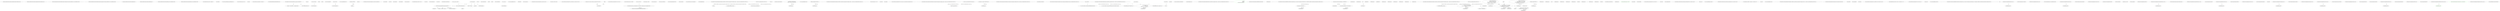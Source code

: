 digraph  {
m0_6 [cluster="Humanizer.Localisation.Formatters.IFormatter.TimeSpanHumanize(Humanizer.Localisation.TimeUnit, int)", file="IFormatter.cs", label="Entry Humanizer.Localisation.Formatters.IFormatter.TimeSpanHumanize(Humanizer.Localisation.TimeUnit, int)", span="40-40"];
m0_7 [cluster="Humanizer.Localisation.Formatters.IFormatter.TimeSpanHumanize(Humanizer.Localisation.TimeUnit, int)", file="IFormatter.cs", label="Exit Humanizer.Localisation.Formatters.IFormatter.TimeSpanHumanize(Humanizer.Localisation.TimeUnit, int)", span="40-40"];
m0_2 [cluster="Humanizer.Localisation.Formatters.IFormatter.DateHumanize(Humanizer.Localisation.TimeUnit, Humanizer.Localisation.Tense, int, System.Globalization.CultureInfo)", file="IFormatter.cs", label="Entry Humanizer.Localisation.Formatters.IFormatter.DateHumanize(Humanizer.Localisation.TimeUnit, Humanizer.Localisation.Tense, int, System.Globalization.CultureInfo)", span="26-26"];
m0_3 [cluster="Humanizer.Localisation.Formatters.IFormatter.DateHumanize(Humanizer.Localisation.TimeUnit, Humanizer.Localisation.Tense, int, System.Globalization.CultureInfo)", file="IFormatter.cs", label="Exit Humanizer.Localisation.Formatters.IFormatter.DateHumanize(Humanizer.Localisation.TimeUnit, Humanizer.Localisation.Tense, int, System.Globalization.CultureInfo)", span="26-26"];
m0_4 [cluster="Humanizer.Localisation.Formatters.IFormatter.TimeSpanHumanize_Zero()", file="IFormatter.cs", label="Entry Humanizer.Localisation.Formatters.IFormatter.TimeSpanHumanize_Zero()", span="32-32"];
m0_5 [cluster="Humanizer.Localisation.Formatters.IFormatter.TimeSpanHumanize_Zero()", file="IFormatter.cs", label="Exit Humanizer.Localisation.Formatters.IFormatter.TimeSpanHumanize_Zero()", span="32-32"];
m0_0 [cluster="Humanizer.Localisation.Formatters.IFormatter.DateHumanize_Now(System.Globalization.CultureInfo)", file="IFormatter.cs", label="Entry Humanizer.Localisation.Formatters.IFormatter.DateHumanize_Now(System.Globalization.CultureInfo)", span="16-16"];
m0_1 [cluster="Humanizer.Localisation.Formatters.IFormatter.DateHumanize_Now(System.Globalization.CultureInfo)", file="IFormatter.cs", label="Exit Humanizer.Localisation.Formatters.IFormatter.DateHumanize_Now(System.Globalization.CultureInfo)", span="16-16"];
m1_147 [cluster="CommandLine.Infrastructure.Maybe<T>.MatchJust(out T)", file="TimeSpanHumanizeExtensions.cs", label="Entry CommandLine.Infrastructure.Maybe<T>.MatchJust(out T)", span="31-31"];
m1_109 [cluster="Unk.ToMaybe", file="TimeSpanHumanizeExtensions.cs", label="Entry Unk.ToMaybe", span=""];
m1_9 [cluster="System.ArgumentNullException.ArgumentNullException(string)", file="TimeSpanHumanizeExtensions.cs", label="Entry System.ArgumentNullException.ArgumentNullException(string)", span="0-0"];
m1_10 [cluster="System.Collections.Generic.List<T>.List()", file="TimeSpanHumanizeExtensions.cs", label="Entry System.Collections.Generic.List<T>.List()", span="0-0"];
m1_39 [cluster="Unk.Any", file="TimeSpanHumanizeExtensions.cs", label="Entry Unk.Any", span=""];
m1_75 [cluster="System.Collections.Generic.IEnumerable<T>.WithContext<T>()", file="TimeSpanHumanizeExtensions.cs", label="Entry System.Collections.Generic.IEnumerable<T>.WithContext<T>()", span="92-92"];
m1_195 [cluster="CommandLine.BadFormatTokenError.BadFormatTokenError(string)", file="TimeSpanHumanizeExtensions.cs", label="Entry CommandLine.BadFormatTokenError.BadFormatTokenError(string)", span="188-188"];
m1_13 [cluster="CommandLine.Core.Tokenizer.TokenizeLongName(string, System.Action<CommandLine.Error>)", file="TimeSpanHumanizeExtensions.cs", label="Entry CommandLine.Core.Tokenizer.TokenizeLongName(string, System.Action<CommandLine.Error>)", span="171-171"];
m1_179 [cluster="CommandLine.Core.Tokenizer.TokenizeLongName(string, System.Action<CommandLine.Error>)", file="TimeSpanHumanizeExtensions.cs", label="value == null", span="175-175"];
m1_185 [cluster="CommandLine.Core.Tokenizer.TokenizeLongName(string, System.Action<CommandLine.Error>)", file="TimeSpanHumanizeExtensions.cs", label="yield return Token.Name(text);", span="186-186"];
m1_186 [cluster="CommandLine.Core.Tokenizer.TokenizeLongName(string, System.Action<CommandLine.Error>)", file="TimeSpanHumanizeExtensions.cs", label="yield break;", span="187-187"];
m1_189 [cluster="CommandLine.Core.Tokenizer.TokenizeLongName(string, System.Action<CommandLine.Error>)", file="TimeSpanHumanizeExtensions.cs", label="yield break;", span="192-192"];
m1_191 [cluster="CommandLine.Core.Tokenizer.TokenizeLongName(string, System.Action<CommandLine.Error>)", file="TimeSpanHumanizeExtensions.cs", label="yield return Token.Name(parts[0]);", span="195-195"];
m1_192 [cluster="CommandLine.Core.Tokenizer.TokenizeLongName(string, System.Action<CommandLine.Error>)", file="TimeSpanHumanizeExtensions.cs", label="yield return Token.Value(parts[1]);", span="196-196"];
m1_181 [cluster="CommandLine.Core.Tokenizer.TokenizeLongName(string, System.Action<CommandLine.Error>)", file="TimeSpanHumanizeExtensions.cs", label="value.Length > 2 && value.StartsWith(''--'', StringComparison.Ordinal)", span="180-180"];
m1_182 [cluster="CommandLine.Core.Tokenizer.TokenizeLongName(string, System.Action<CommandLine.Error>)", file="TimeSpanHumanizeExtensions.cs", label="var text = value.Substring(2)", span="182-182"];
m1_188 [cluster="CommandLine.Core.Tokenizer.TokenizeLongName(string, System.Action<CommandLine.Error>)", file="TimeSpanHumanizeExtensions.cs", label="onError(new BadFormatTokenError(value))", span="191-191"];
m1_180 [cluster="CommandLine.Core.Tokenizer.TokenizeLongName(string, System.Action<CommandLine.Error>)", file="TimeSpanHumanizeExtensions.cs", label="throw new ArgumentNullException(''value'');", span="177-177"];
m1_183 [cluster="CommandLine.Core.Tokenizer.TokenizeLongName(string, System.Action<CommandLine.Error>)", file="TimeSpanHumanizeExtensions.cs", label="var equalIndex = text.IndexOf('=')", span="183-183"];
m1_190 [cluster="CommandLine.Core.Tokenizer.TokenizeLongName(string, System.Action<CommandLine.Error>)", file="TimeSpanHumanizeExtensions.cs", label="var parts = text.Split('=')", span="194-194"];
m1_184 [cluster="CommandLine.Core.Tokenizer.TokenizeLongName(string, System.Action<CommandLine.Error>)", file="TimeSpanHumanizeExtensions.cs", label="equalIndex <= 0", span="184-184"];
m1_187 [cluster="CommandLine.Core.Tokenizer.TokenizeLongName(string, System.Action<CommandLine.Error>)", file="TimeSpanHumanizeExtensions.cs", label="equalIndex == 1", span="189-189"];
m1_193 [cluster="CommandLine.Core.Tokenizer.TokenizeLongName(string, System.Action<CommandLine.Error>)", file="TimeSpanHumanizeExtensions.cs", label="Exit CommandLine.Core.Tokenizer.TokenizeLongName(string, System.Action<CommandLine.Error>)", span="171-171"];
m1_76 [cluster="Unk.SelectMany", file="TimeSpanHumanizeExtensions.cs", label="Entry Unk.SelectMany", span=""];
m1_119 [cluster="Unk.Split", file="TimeSpanHumanizeExtensions.cs", label="Entry Unk.Split", span=""];
m1_17 [cluster="Unk.nameLookup", file="TimeSpanHumanizeExtensions.cs", label="Entry Unk.nameLookup", span=""];
m1_174 [cluster="char.IsDigit(char)", file="TimeSpanHumanizeExtensions.cs", label="Entry char.IsDigit(char)", span="0-0"];
m1_177 [cluster="string.String(char, int)", file="TimeSpanHumanizeExtensions.cs", label="Entry string.String(char, int)", span="0-0"];
m1_133 [cluster="CommandLine.Infrastructure.Maybe<T>.IsJust<T>()", file="TimeSpanHumanizeExtensions.cs", label="Entry CommandLine.Infrastructure.Maybe<T>.IsJust<T>()", span="152-152"];
m1_18 [cluster="Unk.Where", file="TimeSpanHumanizeExtensions.cs", label="Entry Unk.Where", span=""];
m1_19 [cluster="UnknownOptionError.cstr", file="TimeSpanHumanizeExtensions.cs", label="Entry UnknownOptionError.cstr", span=""];
m1_20 [cluster="Unk.Concat", file="TimeSpanHumanizeExtensions.cs", label="Entry Unk.Concat", span=""];
m1_175 [cluster="CommandLine.Core.Token.Name(string)", file="TimeSpanHumanizeExtensions.cs", label="Entry CommandLine.Core.Token.Name(string)", span="19-19"];
m1_14 [cluster="Humanizer.Tests.DehumanizeToEnumTests.HonorsDescriptionAttribute()", file="TimeSpanHumanizeExtensions.cs", label="Entry Humanizer.Tests.DehumanizeToEnumTests.HonorsDescriptionAttribute()", span="21-21"];
m1_152 [cluster="CommandLine.Core.Tokenizer.TokenizeShortName(string, System.Func<string, bool>)", file="TimeSpanHumanizeExtensions.cs", label="value == null", span="125-125"];
m1_157 [cluster="CommandLine.Core.Tokenizer.TokenizeShortName(string, System.Func<string, bool>)", file="TimeSpanHumanizeExtensions.cs", label="yield return Token.Value(value);", span="136-136"];
m1_158 [cluster="CommandLine.Core.Tokenizer.TokenizeShortName(string, System.Func<string, bool>)", file="TimeSpanHumanizeExtensions.cs", label="yield break;", span="137-137"];
m1_160 [cluster="CommandLine.Core.Tokenizer.TokenizeShortName(string, System.Func<string, bool>)", file="TimeSpanHumanizeExtensions.cs", label="yield return Token.Name(text);", span="142-142"];
m1_161 [cluster="CommandLine.Core.Tokenizer.TokenizeShortName(string, System.Func<string, bool>)", file="TimeSpanHumanizeExtensions.cs", label="yield break;", span="143-143"];
m1_163 [cluster="CommandLine.Core.Tokenizer.TokenizeShortName(string, System.Func<string, bool>)", file="TimeSpanHumanizeExtensions.cs", label="yield return Token.Name(first);", span="147-147"];
m1_169 [cluster="CommandLine.Core.Tokenizer.TokenizeShortName(string, System.Func<string, bool>)", file="TimeSpanHumanizeExtensions.cs", label="yield return Token.Name(n);", span="157-157"];
m1_171 [cluster="CommandLine.Core.Tokenizer.TokenizeShortName(string, System.Func<string, bool>)", file="TimeSpanHumanizeExtensions.cs", label="yield return Token.Value(text.Substring(seen.Count()));", span="166-166"];
m1_154 [cluster="CommandLine.Core.Tokenizer.TokenizeShortName(string, System.Func<string, bool>)", file="TimeSpanHumanizeExtensions.cs", label="value.Length > 1 || value[0] == '-' || value[1] != '-'", span="130-130"];
m1_155 [cluster="CommandLine.Core.Tokenizer.TokenizeShortName(string, System.Func<string, bool>)", file="TimeSpanHumanizeExtensions.cs", label="var text = value.Substring(1)", span="132-132"];
m1_159 [cluster="CommandLine.Core.Tokenizer.TokenizeShortName(string, System.Func<string, bool>)", file="TimeSpanHumanizeExtensions.cs", label="value.Length == 2", span="140-140"];
m1_167 [cluster="CommandLine.Core.Tokenizer.TokenizeShortName(string, System.Func<string, bool>)", file="TimeSpanHumanizeExtensions.cs", label="!seen.Contains(c) && nameLookup(n)", span="154-154"];
m1_153 [cluster="CommandLine.Core.Tokenizer.TokenizeShortName(string, System.Func<string, bool>)", file="TimeSpanHumanizeExtensions.cs", label="throw new ArgumentNullException(''value'');", span="127-127"];
m1_156 [cluster="CommandLine.Core.Tokenizer.TokenizeShortName(string, System.Func<string, bool>)", file="TimeSpanHumanizeExtensions.cs", label="char.IsDigit(text[0])", span="134-134"];
m1_162 [cluster="CommandLine.Core.Tokenizer.TokenizeShortName(string, System.Func<string, bool>)", file="TimeSpanHumanizeExtensions.cs", label="var first = text.Substring(0, 1)", span="146-146"];
m1_165 [cluster="CommandLine.Core.Tokenizer.TokenizeShortName(string, System.Func<string, bool>)", file="TimeSpanHumanizeExtensions.cs", label="text.Substring(1)", span="151-151"];
m1_170 [cluster="CommandLine.Core.Tokenizer.TokenizeShortName(string, System.Func<string, bool>)", file="TimeSpanHumanizeExtensions.cs", label="seen.Count() < text.Length", span="164-164"];
m1_164 [cluster="CommandLine.Core.Tokenizer.TokenizeShortName(string, System.Func<string, bool>)", file="TimeSpanHumanizeExtensions.cs", label="var seen = new List<char> { first[0] }", span="149-149"];
m1_168 [cluster="CommandLine.Core.Tokenizer.TokenizeShortName(string, System.Func<string, bool>)", file="TimeSpanHumanizeExtensions.cs", label="seen.Add(c)", span="156-156"];
m1_166 [cluster="CommandLine.Core.Tokenizer.TokenizeShortName(string, System.Func<string, bool>)", file="TimeSpanHumanizeExtensions.cs", label="var n = new string(c, 1)", span="153-153"];
m1_172 [cluster="CommandLine.Core.Tokenizer.TokenizeShortName(string, System.Func<string, bool>)", file="TimeSpanHumanizeExtensions.cs", label="Exit CommandLine.Core.Tokenizer.TokenizeShortName(string, System.Func<string, bool>)", span="121-121"];
m1_41 [cluster="System.Func<T, TResult>.Invoke(T)", file="TimeSpanHumanizeExtensions.cs", label="Entry System.Func<T, TResult>.Invoke(T)", span="0-0"];
m1_42 [cluster="System.Collections.Generic.IEnumerable<TSource>.SkipWhile<TSource>(System.Func<TSource, bool>)", file="TimeSpanHumanizeExtensions.cs", label="Entry System.Collections.Generic.IEnumerable<TSource>.SkipWhile<TSource>(System.Func<TSource, bool>)", span="0-0"];
m1_27 [cluster="lambda expression", file="TimeSpanHumanizeExtensions.cs", label="!unkTokens.Contains(x)", span="30-30"];
m1_72 [cluster="System.Collections.Generic.IEnumerable<TSource>.Any<TSource>()", file="TimeSpanHumanizeExtensions.cs", label="Entry System.Collections.Generic.IEnumerable<TSource>.Any<TSource>()", span="0-0"];
m1_178 [cluster="System.Collections.Generic.List<T>.Contains(T)", file="TimeSpanHumanizeExtensions.cs", label="Entry System.Collections.Generic.List<T>.Contains(T)", span="0-0"];
m1_7 [cluster="CommandLine.Core.Tokenizer.Tokenize(System.Collections.Generic.IEnumerable<string>, System.Func<string, bool>)", file="TimeSpanHumanizeExtensions.cs", label="return StatePair.Create(tokens.Where(x=>!unkTokens.Contains(x)), errors.Concat(from t in unkTokens select new UnknownOptionError(t.Text)));", span="30-30"];
m1_196 [cluster="System.Action<T>.Invoke(T)", file="TimeSpanHumanizeExtensions.cs", label="Entry System.Action<T>.Invoke(T)", span="0-0"];
m1_176 [cluster="string.Substring(int, int)", file="TimeSpanHumanizeExtensions.cs", label="Entry string.Substring(int, int)", span="0-0"];
m1_101 [cluster="System.Convert.ToChar(string)", file="TimeSpanHumanizeExtensions.cs", label="Entry System.Convert.ToChar(string)", span="0-0"];
m1_110 [cluster="System.Linq.Enumerable.Empty<TResult>()", file="TimeSpanHumanizeExtensions.cs", label="Entry System.Linq.Enumerable.Empty<TResult>()", span="0-0"];
m1_173 [cluster="string.Substring(int)", file="TimeSpanHumanizeExtensions.cs", label="Entry string.Substring(int)", span="0-0"];
m1_11 [cluster="string.StartsWith(string, System.StringComparison)", file="TimeSpanHumanizeExtensions.cs", label="Entry string.StartsWith(string, System.StringComparison)", span="0-0"];
m1_49 [cluster="string.EqualsOrdinal(string)", file="TimeSpanHumanizeExtensions.cs", label="Entry string.EqualsOrdinal(string)", span="34-34"];
m1_62 [cluster="CommandLine.Core.Tokenizer.ExplodeOptionList(CommandLine.Core.StatePair<System.Collections.Generic.IEnumerable<CommandLine.Core.Token>>, System.Func<string, CommandLine.Infrastructure.Maybe<string>>)", file="TimeSpanHumanizeExtensions.cs", label="Entry CommandLine.Core.Tokenizer.ExplodeOptionList(CommandLine.Core.StatePair<System.Collections.Generic.IEnumerable<CommandLine.Core.Token>>, System.Func<string, CommandLine.Infrastructure.Maybe<string>>)", span="48-48"];
m1_63 [cluster="CommandLine.Core.Tokenizer.ExplodeOptionList(CommandLine.Core.StatePair<System.Collections.Generic.IEnumerable<CommandLine.Core.Token>>, System.Func<string, CommandLine.Infrastructure.Maybe<string>>)", file="TimeSpanHumanizeExtensions.cs", label="tokens == null", span="52-52"];
m1_66 [cluster="CommandLine.Core.Tokenizer.ExplodeOptionList(CommandLine.Core.StatePair<System.Collections.Generic.IEnumerable<CommandLine.Core.Token>>, System.Func<string, CommandLine.Infrastructure.Maybe<string>>)", file="TimeSpanHumanizeExtensions.cs", label="return tokens;", span="58-58"];
m1_67 [cluster="CommandLine.Core.Tokenizer.ExplodeOptionList(CommandLine.Core.StatePair<System.Collections.Generic.IEnumerable<CommandLine.Core.Token>>, System.Func<string, CommandLine.Infrastructure.Maybe<string>>)", file="TimeSpanHumanizeExtensions.cs", label="var withContext = tokens.Value.WithContext()", span="61-61"];
m1_68 [cluster="CommandLine.Core.Tokenizer.ExplodeOptionList(CommandLine.Core.StatePair<System.Collections.Generic.IEnumerable<CommandLine.Core.Token>>, System.Func<string, CommandLine.Infrastructure.Maybe<string>>)", file="TimeSpanHumanizeExtensions.cs", label="var expandedTokens = withContext.Select(ictx =>\r\n                Mapper(ictx, optionSequenceWithSeparatorLookup))", span="62-63"];
m1_70 [cluster="CommandLine.Core.Tokenizer.ExplodeOptionList(CommandLine.Core.StatePair<System.Collections.Generic.IEnumerable<CommandLine.Core.Token>>, System.Func<string, CommandLine.Infrastructure.Maybe<string>>)", file="TimeSpanHumanizeExtensions.cs", label="return StatePair.Create(flattened, tokens.Errors);", span="67-67"];
m1_64 [cluster="CommandLine.Core.Tokenizer.ExplodeOptionList(CommandLine.Core.StatePair<System.Collections.Generic.IEnumerable<CommandLine.Core.Token>>, System.Func<string, CommandLine.Infrastructure.Maybe<string>>)", file="TimeSpanHumanizeExtensions.cs", label="throw new ArgumentNullException(''tokens'');", span="52-52"];
m1_69 [cluster="CommandLine.Core.Tokenizer.ExplodeOptionList(CommandLine.Core.StatePair<System.Collections.Generic.IEnumerable<CommandLine.Core.Token>>, System.Func<string, CommandLine.Infrastructure.Maybe<string>>)", file="TimeSpanHumanizeExtensions.cs", label="var flattened = expandedTokens.SelectMany(x => x)", span="65-65"];
m1_71 [cluster="CommandLine.Core.Tokenizer.ExplodeOptionList(CommandLine.Core.StatePair<System.Collections.Generic.IEnumerable<CommandLine.Core.Token>>, System.Func<string, CommandLine.Infrastructure.Maybe<string>>)", file="TimeSpanHumanizeExtensions.cs", label="Exit CommandLine.Core.Tokenizer.ExplodeOptionList(CommandLine.Core.StatePair<System.Collections.Generic.IEnumerable<CommandLine.Core.Token>>, System.Func<string, CommandLine.Infrastructure.Maybe<string>>)", span="48-48"];
m1_96 [cluster="System.Tuple.Create<T1, T2>(T1, T2)", file="TimeSpanHumanizeExtensions.cs", label="Entry System.Tuple.Create<T1, T2>(T1, T2)", span="0-0"];
m1_15 [cluster="Unk.ToList", file="TimeSpanHumanizeExtensions.cs", label="Entry Unk.ToList", span=""];
m1_16 [cluster="Unk.IsName", file="TimeSpanHumanizeExtensions.cs", label="Entry Unk.IsName", span=""];
m1_111 [cluster="System.Collections.Generic.IEnumerable<TSource>.Concat<TSource>(System.Collections.Generic.IEnumerable<TSource>)", file="TimeSpanHumanizeExtensions.cs", label="Entry System.Collections.Generic.IEnumerable<TSource>.Concat<TSource>(System.Collections.Generic.IEnumerable<TSource>)", span="0-0"];
m1_126 [cluster="CommandLine.Core.Tokenizer.AnyOptionSequenceWithSeparator(System.Collections.Generic.IEnumerable<CommandLine.Core.Token>, System.Func<string, CommandLine.Infrastructure.Maybe<string>>)", file="TimeSpanHumanizeExtensions.cs", label="Entry CommandLine.Core.Tokenizer.AnyOptionSequenceWithSeparator(System.Collections.Generic.IEnumerable<CommandLine.Core.Token>, System.Func<string, CommandLine.Infrastructure.Maybe<string>>)", span="91-91"];
m1_127 [cluster="CommandLine.Core.Tokenizer.AnyOptionSequenceWithSeparator(System.Collections.Generic.IEnumerable<CommandLine.Core.Token>, System.Func<string, CommandLine.Infrastructure.Maybe<string>>)", file="TimeSpanHumanizeExtensions.cs", label="return tokens.Any(t => t.IsName() && predicate(t.Text).IsJust());", span="93-93"];
m1_128 [cluster="CommandLine.Core.Tokenizer.AnyOptionSequenceWithSeparator(System.Collections.Generic.IEnumerable<CommandLine.Core.Token>, System.Func<string, CommandLine.Infrastructure.Maybe<string>>)", file="TimeSpanHumanizeExtensions.cs", label="Exit CommandLine.Core.Tokenizer.AnyOptionSequenceWithSeparator(System.Collections.Generic.IEnumerable<CommandLine.Core.Token>, System.Func<string, CommandLine.Infrastructure.Maybe<string>>)", span="91-91"];
m1_132 [cluster="CommandLine.Core.Token.IsName()", file="TimeSpanHumanizeExtensions.cs", label="Entry CommandLine.Core.Token.IsName()", span="72-72"];
m1_74 [cluster="System.Collections.Generic.IEnumerable<CommandLine.Core.Token>.AnyOptionSequenceWithSeparator(System.Func<string, CommandLine.Infrastructure.Maybe<string>>)", file="TimeSpanHumanizeExtensions.cs", label="Entry System.Collections.Generic.IEnumerable<CommandLine.Core.Token>.AnyOptionSequenceWithSeparator(System.Func<string, CommandLine.Infrastructure.Maybe<string>>)", span="91-91"];
m1_80 [cluster="CommandLine.Core.Tokenizer.Mapper(CommandLine.Infrastructure.ItemWithContext<CommandLine.Core.Token>, System.Func<string, CommandLine.Infrastructure.Maybe<string>>)", file="TimeSpanHumanizeExtensions.cs", label="Entry CommandLine.Core.Tokenizer.Mapper(CommandLine.Infrastructure.ItemWithContext<CommandLine.Core.Token>, System.Func<string, CommandLine.Infrastructure.Maybe<string>>)", span="96-96"];
m1_134 [cluster="CommandLine.Core.Tokenizer.Mapper(CommandLine.Infrastructure.ItemWithContext<CommandLine.Core.Token>, System.Func<string, CommandLine.Infrastructure.Maybe<string>>)", file="TimeSpanHumanizeExtensions.cs", label="var curr = ictx.Current", span="98-98"];
m1_135 [cluster="CommandLine.Core.Tokenizer.Mapper(CommandLine.Infrastructure.ItemWithContext<CommandLine.Core.Token>, System.Func<string, CommandLine.Infrastructure.Maybe<string>>)", file="TimeSpanHumanizeExtensions.cs", label="var prev = ictx.Previous", span="99-99"];
m1_136 [cluster="CommandLine.Core.Tokenizer.Mapper(CommandLine.Infrastructure.ItemWithContext<CommandLine.Core.Token>, System.Func<string, CommandLine.Infrastructure.Maybe<string>>)", file="TimeSpanHumanizeExtensions.cs", label="var next = ictx.Next", span="100-100"];
m1_138 [cluster="CommandLine.Core.Tokenizer.Mapper(CommandLine.Infrastructure.ItemWithContext<CommandLine.Core.Token>, System.Func<string, CommandLine.Infrastructure.Maybe<string>>)", file="TimeSpanHumanizeExtensions.cs", label="curr != null && curr.IsName() && optionSequenceWithSeparatorLookup(curr.Text).MatchJust(out separator)", span="103-103"];
m1_143 [cluster="CommandLine.Core.Tokenizer.Mapper(CommandLine.Infrastructure.ItemWithContext<CommandLine.Core.Token>, System.Func<string, CommandLine.Infrastructure.Maybe<string>>)", file="TimeSpanHumanizeExtensions.cs", label="prev != null && prev.IsName() && optionSequenceWithSeparatorLookup(prev.Text).IsJust()", span="114-114"];
m1_141 [cluster="CommandLine.Core.Tokenizer.Mapper(CommandLine.Infrastructure.ItemWithContext<CommandLine.Core.Token>, System.Func<string, CommandLine.Infrastructure.Maybe<string>>)", file="TimeSpanHumanizeExtensions.cs", label="return Enumerable.Empty<Token>()\r\n                            .Concat(new[] { curr })\r\n                            .Concat(parts.Select(str => Token.Value(str)));", span="108-110"];
m1_142 [cluster="CommandLine.Core.Tokenizer.Mapper(CommandLine.Infrastructure.ItemWithContext<CommandLine.Core.Token>, System.Func<string, CommandLine.Infrastructure.Maybe<string>>)", file="TimeSpanHumanizeExtensions.cs", label="return Enumerable.Empty<Token>().Concat(new[] { curr });", span="112-112"];
m1_145 [cluster="CommandLine.Core.Tokenizer.Mapper(CommandLine.Infrastructure.ItemWithContext<CommandLine.Core.Token>, System.Func<string, CommandLine.Infrastructure.Maybe<string>>)", file="TimeSpanHumanizeExtensions.cs", label="return Enumerable.Empty<Token>().Concat(new[] { curr });", span="118-118"];
m1_137 [cluster="CommandLine.Core.Tokenizer.Mapper(CommandLine.Infrastructure.ItemWithContext<CommandLine.Core.Token>, System.Func<string, CommandLine.Infrastructure.Maybe<string>>)", file="TimeSpanHumanizeExtensions.cs", label="string separator", span="102-102"];
m1_139 [cluster="CommandLine.Core.Tokenizer.Mapper(CommandLine.Infrastructure.ItemWithContext<CommandLine.Core.Token>, System.Func<string, CommandLine.Infrastructure.Maybe<string>>)", file="TimeSpanHumanizeExtensions.cs", label="next != null", span="105-105"];
m1_140 [cluster="CommandLine.Core.Tokenizer.Mapper(CommandLine.Infrastructure.ItemWithContext<CommandLine.Core.Token>, System.Func<string, CommandLine.Infrastructure.Maybe<string>>)", file="TimeSpanHumanizeExtensions.cs", label="var parts = next.Text.Split(Convert.ToChar(separator))", span="107-107"];
m1_144 [cluster="CommandLine.Core.Tokenizer.Mapper(CommandLine.Infrastructure.ItemWithContext<CommandLine.Core.Token>, System.Func<string, CommandLine.Infrastructure.Maybe<string>>)", file="TimeSpanHumanizeExtensions.cs", label="return Enumerable.Empty<Token>();", span="116-116"];
m1_146 [cluster="CommandLine.Core.Tokenizer.Mapper(CommandLine.Infrastructure.ItemWithContext<CommandLine.Core.Token>, System.Func<string, CommandLine.Infrastructure.Maybe<string>>)", file="TimeSpanHumanizeExtensions.cs", label="Exit CommandLine.Core.Tokenizer.Mapper(CommandLine.Infrastructure.ItemWithContext<CommandLine.Core.Token>, System.Func<string, CommandLine.Infrastructure.Maybe<string>>)", span="96-96"];
m1_149 [cluster="lambda expression", file="TimeSpanHumanizeExtensions.cs", label="Entry lambda expression", span="110-110"];
m1_26 [cluster="Humanizer.Tests.DehumanizeToEnumTests.AllCapitalMembersAreReturnedAsIs()", file="TimeSpanHumanizeExtensions.cs", label="Exit Humanizer.Tests.DehumanizeToEnumTests.AllCapitalMembersAreReturnedAsIs()", span="44-44"];
m1_22 [cluster="Humanizer.Tests.DehumanizeToEnumTests.IsCaseInsensitive(string, Humanizer.Tests.EnumUnderTest)", color=green, community=0, file="TimeSpanHumanizeExtensions.cs", label="Assert.Equal(\r\n                expectedEnum,\r\n                input.DehumanizeTo<EnumUnderTest>())", prediction=0, span="38-40"];
m1_24 [cluster="Humanizer.Tests.DehumanizeToEnumTests.AllCapitalMembersAreReturnedAsIs()", file="TimeSpanHumanizeExtensions.cs", label="Entry Humanizer.Tests.DehumanizeToEnumTests.AllCapitalMembersAreReturnedAsIs()", span="44-44"];
m1_28 [cluster="lambda expression", file="TimeSpanHumanizeExtensions.cs", label="Exit lambda expression", span="30-30"];
m1_46 [cluster="lambda expression", file="TimeSpanHumanizeExtensions.cs", label="Entry lambda expression", span="39-39"];
m1_50 [cluster="lambda expression", file="TimeSpanHumanizeExtensions.cs", label="Entry lambda expression", span="41-41"];
m1_53 [cluster="lambda expression", file="TimeSpanHumanizeExtensions.cs", label="Entry lambda expression", span="42-42"];
m1_56 [cluster="lambda expression", file="TimeSpanHumanizeExtensions.cs", label="Entry lambda expression", span="42-42"];
m1_60 [cluster="lambda expression", file="TimeSpanHumanizeExtensions.cs", label="tokens.Concat(values)", span="43-43"];
m1_59 [cluster="lambda expression", file="TimeSpanHumanizeExtensions.cs", label="Entry lambda expression", span="43-43"];
m1_47 [cluster="lambda expression", file="TimeSpanHumanizeExtensions.cs", label="arg.EqualsOrdinal(''--'')", span="39-39"];
m1_48 [cluster="lambda expression", file="TimeSpanHumanizeExtensions.cs", label="Exit lambda expression", span="39-39"];
m1_51 [cluster="lambda expression", file="TimeSpanHumanizeExtensions.cs", label="!arg.EqualsOrdinal(''--'')", span="41-41"];
m1_52 [cluster="lambda expression", file="TimeSpanHumanizeExtensions.cs", label="Exit lambda expression", span="41-41"];
m1_55 [cluster="lambda expression", file="TimeSpanHumanizeExtensions.cs", label="Exit lambda expression", span="42-42"];
m1_58 [cluster="lambda expression", file="TimeSpanHumanizeExtensions.cs", label="Exit lambda expression", span="42-42"];
m1_61 [cluster="lambda expression", file="TimeSpanHumanizeExtensions.cs", label="Exit lambda expression", span="43-43"];
m1_78 [cluster="lambda expression", file="TimeSpanHumanizeExtensions.cs", label="Mapper(ictx, optionSequenceWithSeparatorLookup)", span="63-63"];
m1_77 [cluster="lambda expression", file="TimeSpanHumanizeExtensions.cs", label="Entry lambda expression", span="62-63"];
m1_81 [cluster="lambda expression", file="TimeSpanHumanizeExtensions.cs", label="Entry lambda expression", span="65-65"];
m1_79 [cluster="lambda expression", file="TimeSpanHumanizeExtensions.cs", label="Exit lambda expression", span="62-63"];
m1_82 [cluster="lambda expression", file="TimeSpanHumanizeExtensions.cs", label=x, span="65-65"];
m1_83 [cluster="lambda expression", file="TimeSpanHumanizeExtensions.cs", label="Exit lambda expression", span="65-65"];
m1_94 [cluster="lambda expression", file="TimeSpanHumanizeExtensions.cs", label="optionSequenceWithSeparatorLookup(t.Text)\r\n                    .Return(sep => Tuple.Create(i + 1, Convert.ToChar(sep)),\r\n                        Tuple.Create(-1, '\0'))", span="77-79"];
m1_93 [cluster="lambda expression", file="TimeSpanHumanizeExtensions.cs", label="Entry lambda expression", span="76-79"];
m1_102 [cluster="lambda expression", file="TimeSpanHumanizeExtensions.cs", label="Entry lambda expression", span="79-79"];
m1_106 [cluster="lambda expression", file="TimeSpanHumanizeExtensions.cs", label="replaces.FirstOrDefault(x => x.Item1 == i).ToMaybe()\r\n                            .Return(r => t.Text.Split(r.Item2).Select(str => Token.Value(str)),\r\n                                Enumerable.Empty<Token>().Concat(new[]{ t }))", span="82-84"];
m1_105 [cluster="lambda expression", file="TimeSpanHumanizeExtensions.cs", label="Entry lambda expression", span="81-84"];
m1_123 [cluster="lambda expression", file="TimeSpanHumanizeExtensions.cs", label="Entry lambda expression", span="86-86"];
m1_99 [cluster="lambda expression", file="TimeSpanHumanizeExtensions.cs", label="Tuple.Create(i + 1, Convert.ToChar(sep))", span="78-78"];
m1_95 [cluster="lambda expression", file="TimeSpanHumanizeExtensions.cs", label="Exit lambda expression", span="76-79"];
m1_98 [cluster="lambda expression", file="TimeSpanHumanizeExtensions.cs", label="Entry lambda expression", span="78-78"];
m1_100 [cluster="lambda expression", file="TimeSpanHumanizeExtensions.cs", label="Exit lambda expression", span="78-78"];
m1_103 [cluster="lambda expression", file="TimeSpanHumanizeExtensions.cs", label="x.Item1 < 0", span="79-79"];
m1_104 [cluster="lambda expression", file="TimeSpanHumanizeExtensions.cs", label="Exit lambda expression", span="79-79"];
m1_114 [cluster="lambda expression", file="TimeSpanHumanizeExtensions.cs", label="x.Item1 == i", span="82-82"];
m1_117 [cluster="lambda expression", file="TimeSpanHumanizeExtensions.cs", label="t.Text.Split(r.Item2).Select(str => Token.Value(str))", span="83-83"];
m1_107 [cluster="lambda expression", file="TimeSpanHumanizeExtensions.cs", label="Exit lambda expression", span="81-84"];
m1_113 [cluster="lambda expression", file="TimeSpanHumanizeExtensions.cs", label="Entry lambda expression", span="82-82"];
m1_116 [cluster="lambda expression", file="TimeSpanHumanizeExtensions.cs", label="Entry lambda expression", span="83-83"];
m1_115 [cluster="lambda expression", file="TimeSpanHumanizeExtensions.cs", label="Exit lambda expression", span="82-82"];
m1_118 [cluster="lambda expression", file="TimeSpanHumanizeExtensions.cs", label="Exit lambda expression", span="83-83"];
m1_120 [cluster="lambda expression", file="TimeSpanHumanizeExtensions.cs", label="Entry lambda expression", span="83-83"];
m1_121 [cluster="lambda expression", file="TimeSpanHumanizeExtensions.cs", label="Token.Value(str)", span="83-83"];
m1_122 [cluster="lambda expression", file="TimeSpanHumanizeExtensions.cs", label="Exit lambda expression", span="83-83"];
m1_124 [cluster="lambda expression", file="TimeSpanHumanizeExtensions.cs", label=x, span="86-86"];
m1_125 [cluster="lambda expression", file="TimeSpanHumanizeExtensions.cs", label="Exit lambda expression", span="86-86"];
m1_130 [cluster="lambda expression", file="TimeSpanHumanizeExtensions.cs", label="t.IsName() && predicate(t.Text).IsJust()", span="93-93"];
m1_129 [cluster="lambda expression", file="TimeSpanHumanizeExtensions.cs", label="Entry lambda expression", span="93-93"];
m1_131 [cluster="lambda expression", file="TimeSpanHumanizeExtensions.cs", label="Exit lambda expression", span="93-93"];
m1_150 [cluster="lambda expression", file="TimeSpanHumanizeExtensions.cs", label="Token.Value(str)", span="110-110"];
m1_12 [cluster="CommandLine.Core.Token.Value(string)", file="TimeSpanHumanizeExtensions.cs", label="Entry CommandLine.Core.Token.Value(string)", span="26-26"];
m1_151 [cluster="lambda expression", file="TimeSpanHumanizeExtensions.cs", label="Exit lambda expression", span="110-110"];
m1_25 [cluster="System.Collections.Generic.List<T>.Add(T)", color=green, community=0, file="TimeSpanHumanizeExtensions.cs", label="Entry System.Collections.Generic.List<T>.Add(T)", prediction=1, span="0-0"];
m1_29 [cluster="Unk.Contains", file="TimeSpanHumanizeExtensions.cs", label="Entry Unk.Contains", span=""];
m1_108 [cluster="Unk.FirstOrDefault", file="TimeSpanHumanizeExtensions.cs", label="Entry Unk.FirstOrDefault", span=""];
m1_73 [cluster="System.Collections.Generic.IEnumerable<TSource>.Count<TSource>()", file="TimeSpanHumanizeExtensions.cs", label="Entry System.Collections.Generic.IEnumerable<TSource>.Count<TSource>()", span="0-0"];
m1_44 [cluster="Unk.Select", file="TimeSpanHumanizeExtensions.cs", label="Entry Unk.Select", span=""];
m1_148 [cluster="string.Split(params char[])", file="TimeSpanHumanizeExtensions.cs", label="Entry string.Split(params char[])", span="0-0"];
m1_0 [cluster="CommandLine.Core.Tokenizer.Tokenize(System.Collections.Generic.IEnumerable<string>, System.Func<string, bool>)", file="TimeSpanHumanizeExtensions.cs", label="Entry CommandLine.Core.Tokenizer.Tokenize(System.Collections.Generic.IEnumerable<string>, System.Func<string, bool>)", span="11-11"];
m1_1 [cluster="CommandLine.Core.Tokenizer.Tokenize(System.Collections.Generic.IEnumerable<string>, System.Func<string, bool>)", file="TimeSpanHumanizeExtensions.cs", label="arguments == null", span="15-15"];
m1_6 [cluster="CommandLine.Core.Tokenizer.Tokenize(System.Collections.Generic.IEnumerable<string>, System.Func<string, bool>)", file="TimeSpanHumanizeExtensions.cs", label="var unkTokens = (from t in tokens where t.IsName() && !nameLookup(t.Text) select t).ToList()", span="28-28"];
m1_2 [cluster="CommandLine.Core.Tokenizer.Tokenize(System.Collections.Generic.IEnumerable<string>, System.Func<string, bool>)", file="TimeSpanHumanizeExtensions.cs", label="throw new ArgumentNullException(''arguments'');", span="15-15"];
m1_3 [cluster="CommandLine.Core.Tokenizer.Tokenize(System.Collections.Generic.IEnumerable<string>, System.Func<string, bool>)", file="TimeSpanHumanizeExtensions.cs", label="var errors = new List<Error>()", span="17-17"];
m1_8 [cluster="CommandLine.Core.Tokenizer.Tokenize(System.Collections.Generic.IEnumerable<string>, System.Func<string, bool>)", file="TimeSpanHumanizeExtensions.cs", label="Exit CommandLine.Core.Tokenizer.Tokenize(System.Collections.Generic.IEnumerable<string>, System.Func<string, bool>)", span="11-11"];
m1_45 [cluster="CommandLine.Core.StatePair<T1>.MapValue<T1, T2>(System.Func<T1, T2>)", file="TimeSpanHumanizeExtensions.cs", label="Entry CommandLine.Core.StatePair<T1>.MapValue<T1, T2>(System.Func<T1, T2>)", span="69-69"];
m1_84 [cluster="CommandLine.Core.Tokenizer.ExplodeOptionList2(CommandLine.Core.StatePair<System.Collections.Generic.IEnumerable<CommandLine.Core.Token>>, System.Func<string, CommandLine.Infrastructure.Maybe<string>>)", file="TimeSpanHumanizeExtensions.cs", label="Entry CommandLine.Core.Tokenizer.ExplodeOptionList2(CommandLine.Core.StatePair<System.Collections.Generic.IEnumerable<CommandLine.Core.Token>>, System.Func<string, CommandLine.Infrastructure.Maybe<string>>)", span="70-70"];
m1_85 [cluster="CommandLine.Core.Tokenizer.ExplodeOptionList2(CommandLine.Core.StatePair<System.Collections.Generic.IEnumerable<CommandLine.Core.Token>>, System.Func<string, CommandLine.Infrastructure.Maybe<string>>)", file="TimeSpanHumanizeExtensions.cs", label="tokens == null", span="74-74"];
m1_87 [cluster="CommandLine.Core.Tokenizer.ExplodeOptionList2(CommandLine.Core.StatePair<System.Collections.Generic.IEnumerable<CommandLine.Core.Token>>, System.Func<string, CommandLine.Infrastructure.Maybe<string>>)", file="TimeSpanHumanizeExtensions.cs", label="var replaces = tokens.Value.Select((t,i) =>\r\n                optionSequenceWithSeparatorLookup(t.Text)\r\n                    .Return(sep => Tuple.Create(i + 1, Convert.ToChar(sep)),\r\n                        Tuple.Create(-1, '\0'))).SkipWhile(x => x.Item1 < 0)", span="76-79"];
m1_88 [cluster="CommandLine.Core.Tokenizer.ExplodeOptionList2(CommandLine.Core.StatePair<System.Collections.Generic.IEnumerable<CommandLine.Core.Token>>, System.Func<string, CommandLine.Infrastructure.Maybe<string>>)", file="TimeSpanHumanizeExtensions.cs", label="var exploded = tokens.Value.Select((t, i) =>\r\n                        replaces.FirstOrDefault(x => x.Item1 == i).ToMaybe()\r\n                            .Return(r => t.Text.Split(r.Item2).Select(str => Token.Value(str)),\r\n                                Enumerable.Empty<Token>().Concat(new[]{ t })))", span="81-84"];
m1_90 [cluster="CommandLine.Core.Tokenizer.ExplodeOptionList2(CommandLine.Core.StatePair<System.Collections.Generic.IEnumerable<CommandLine.Core.Token>>, System.Func<string, CommandLine.Infrastructure.Maybe<string>>)", file="TimeSpanHumanizeExtensions.cs", label="return StatePair.Create(flattened, tokens.Errors);", span="88-88"];
m1_86 [cluster="CommandLine.Core.Tokenizer.ExplodeOptionList2(CommandLine.Core.StatePair<System.Collections.Generic.IEnumerable<CommandLine.Core.Token>>, System.Func<string, CommandLine.Infrastructure.Maybe<string>>)", file="TimeSpanHumanizeExtensions.cs", label="throw new ArgumentNullException(''tokens'');", span="74-74"];
m1_89 [cluster="CommandLine.Core.Tokenizer.ExplodeOptionList2(CommandLine.Core.StatePair<System.Collections.Generic.IEnumerable<CommandLine.Core.Token>>, System.Func<string, CommandLine.Infrastructure.Maybe<string>>)", file="TimeSpanHumanizeExtensions.cs", label="var flattened = exploded.SelectMany(x => x)", span="86-86"];
m1_91 [cluster="CommandLine.Core.Tokenizer.ExplodeOptionList2(CommandLine.Core.StatePair<System.Collections.Generic.IEnumerable<CommandLine.Core.Token>>, System.Func<string, CommandLine.Infrastructure.Maybe<string>>)", file="TimeSpanHumanizeExtensions.cs", label="Exit CommandLine.Core.Tokenizer.ExplodeOptionList2(CommandLine.Core.StatePair<System.Collections.Generic.IEnumerable<CommandLine.Core.Token>>, System.Func<string, CommandLine.Infrastructure.Maybe<string>>)", span="70-70"];
m1_21 [cluster="Humanizer.Tests.DehumanizeToEnumTests.IsCaseInsensitive(string, Humanizer.Tests.EnumUnderTest)", file="TimeSpanHumanizeExtensions.cs", label="Entry Humanizer.Tests.DehumanizeToEnumTests.IsCaseInsensitive(string, Humanizer.Tests.EnumUnderTest)", span="36-36"];
m1_92 [cluster="Unk.SkipWhile", file="TimeSpanHumanizeExtensions.cs", label="Entry Unk.SkipWhile", span=""];
m1_194 [cluster="string.IndexOf(char)", file="TimeSpanHumanizeExtensions.cs", label="Entry string.IndexOf(char)", span="0-0"];
m1_112 [cluster="Unk.Return", file="TimeSpanHumanizeExtensions.cs", label="Entry Unk.Return", span=""];
m1_40 [cluster="System.Collections.Generic.IEnumerable<TSource>.TakeWhile<TSource>(System.Func<TSource, bool>)", file="TimeSpanHumanizeExtensions.cs", label="Entry System.Collections.Generic.IEnumerable<TSource>.TakeWhile<TSource>(System.Func<TSource, bool>)", span="0-0"];
m1_97 [cluster="CommandLine.Infrastructure.Maybe<T1>.Return<T1, T2>(System.Func<T1, T2>, T2)", file="TimeSpanHumanizeExtensions.cs", label="Entry CommandLine.Infrastructure.Maybe<T1>.Return<T1, T2>(System.Func<T1, T2>, T2)", span="103-103"];
m1_43 [cluster="System.Collections.Generic.IEnumerable<TSource>.Skip<TSource>(int)", file="TimeSpanHumanizeExtensions.cs", label="Entry System.Collections.Generic.IEnumerable<TSource>.Skip<TSource>(int)", span="0-0"];
m1_30 [cluster="CommandLine.Core.Tokenizer.PreprocessDashDash(System.Collections.Generic.IEnumerable<string>, System.Func<System.Collections.Generic.IEnumerable<string>, CommandLine.Core.StatePair<System.Collections.Generic.IEnumerable<CommandLine.Core.Token>>>)", file="TimeSpanHumanizeExtensions.cs", label="Entry CommandLine.Core.Tokenizer.PreprocessDashDash(System.Collections.Generic.IEnumerable<string>, System.Func<System.Collections.Generic.IEnumerable<string>, CommandLine.Core.StatePair<System.Collections.Generic.IEnumerable<CommandLine.Core.Token>>>)", span="33-33"];
m1_31 [cluster="CommandLine.Core.Tokenizer.PreprocessDashDash(System.Collections.Generic.IEnumerable<string>, System.Func<System.Collections.Generic.IEnumerable<string>, CommandLine.Core.StatePair<System.Collections.Generic.IEnumerable<CommandLine.Core.Token>>>)", file="TimeSpanHumanizeExtensions.cs", label="arguments == null", span="37-37"];
m1_33 [cluster="CommandLine.Core.Tokenizer.PreprocessDashDash(System.Collections.Generic.IEnumerable<string>, System.Func<System.Collections.Generic.IEnumerable<string>, CommandLine.Core.StatePair<System.Collections.Generic.IEnumerable<CommandLine.Core.Token>>>)", file="TimeSpanHumanizeExtensions.cs", label="arguments.Any(arg => arg.EqualsOrdinal(''--''))", span="39-39"];
m1_34 [cluster="CommandLine.Core.Tokenizer.PreprocessDashDash(System.Collections.Generic.IEnumerable<string>, System.Func<System.Collections.Generic.IEnumerable<string>, CommandLine.Core.StatePair<System.Collections.Generic.IEnumerable<CommandLine.Core.Token>>>)", file="TimeSpanHumanizeExtensions.cs", label="var tokenizerResult = tokenizer(arguments.TakeWhile(arg => !arg.EqualsOrdinal(''--'')))", span="41-41"];
m1_32 [cluster="CommandLine.Core.Tokenizer.PreprocessDashDash(System.Collections.Generic.IEnumerable<string>, System.Func<System.Collections.Generic.IEnumerable<string>, CommandLine.Core.StatePair<System.Collections.Generic.IEnumerable<CommandLine.Core.Token>>>)", file="TimeSpanHumanizeExtensions.cs", label="throw new ArgumentNullException(''arguments'');", span="37-37"];
m1_36 [cluster="CommandLine.Core.Tokenizer.PreprocessDashDash(System.Collections.Generic.IEnumerable<string>, System.Func<System.Collections.Generic.IEnumerable<string>, CommandLine.Core.StatePair<System.Collections.Generic.IEnumerable<CommandLine.Core.Token>>>)", file="TimeSpanHumanizeExtensions.cs", label="return tokenizerResult.MapValue(tokens => tokens.Concat(values));", span="43-43"];
m1_38 [cluster="CommandLine.Core.Tokenizer.PreprocessDashDash(System.Collections.Generic.IEnumerable<string>, System.Func<System.Collections.Generic.IEnumerable<string>, CommandLine.Core.StatePair<System.Collections.Generic.IEnumerable<CommandLine.Core.Token>>>)", file="TimeSpanHumanizeExtensions.cs", label="Exit CommandLine.Core.Tokenizer.PreprocessDashDash(System.Collections.Generic.IEnumerable<string>, System.Func<System.Collections.Generic.IEnumerable<string>, CommandLine.Core.StatePair<System.Collections.Generic.IEnumerable<CommandLine.Core.Token>>>)", span="33-33"];
m1_197 [file="TimeSpanHumanizeExtensions.cs", label=errors, span=""];
m1_198 [file="TimeSpanHumanizeExtensions.cs", label=unkTokens, span=""];
m1_199 [file="TimeSpanHumanizeExtensions.cs", label=values, span=""];
m1_200 [file="TimeSpanHumanizeExtensions.cs", label="System.Func<string, CommandLine.Infrastructure.Maybe<string>>", span=""];
m1_201 [file="TimeSpanHumanizeExtensions.cs", label="System.Func<string, CommandLine.Infrastructure.Maybe<string>>", span=""];
m1_202 [file="TimeSpanHumanizeExtensions.cs", label=int, span=""];
m1_203 [file="TimeSpanHumanizeExtensions.cs", label=replaces, span=""];
m1_204 [file="TimeSpanHumanizeExtensions.cs", label=int, span=""];
m1_205 [file="TimeSpanHumanizeExtensions.cs", label="CommandLine.Core.Token", span=""];
m1_206 [file="TimeSpanHumanizeExtensions.cs", label="System.Func<string, CommandLine.Infrastructure.Maybe<string>>", span=""];
m2_13 [cluster="Humanizer.Tests.TimeSpanHumanizeTests.Hours(int, string)", file="TimeSpanHumanizeTests.cs", label="Entry Humanizer.Tests.TimeSpanHumanizeTests.Hours(int, string)", span="33-33"];
m2_14 [cluster="Humanizer.Tests.TimeSpanHumanizeTests.Hours(int, string)", file="TimeSpanHumanizeTests.cs", label="var actual = TimeSpan.FromHours(hours).Humanize()", span="35-35"];
m2_15 [cluster="Humanizer.Tests.TimeSpanHumanizeTests.Hours(int, string)", file="TimeSpanHumanizeTests.cs", label="Assert.Equal(expected, actual)", span="36-36"];
m2_16 [cluster="Humanizer.Tests.TimeSpanHumanizeTests.Hours(int, string)", file="TimeSpanHumanizeTests.cs", label="Exit Humanizer.Tests.TimeSpanHumanizeTests.Hours(int, string)", span="33-33"];
m2_7 [cluster="System.TimeSpan.Humanize(int, System.Globalization.CultureInfo)", file="TimeSpanHumanizeTests.cs", label="Entry System.TimeSpan.Humanize(int, System.Globalization.CultureInfo)", span="20-20"];
m2_23 [cluster="Humanizer.Tests.TimeSpanHumanizeTests.Seconds(int, string)", file="TimeSpanHumanizeTests.cs", label="Entry Humanizer.Tests.TimeSpanHumanizeTests.Seconds(int, string)", span="53-53"];
m2_24 [cluster="Humanizer.Tests.TimeSpanHumanizeTests.Seconds(int, string)", file="TimeSpanHumanizeTests.cs", label="var actual = TimeSpan.FromSeconds(seconds).Humanize()", span="55-55"];
m2_25 [cluster="Humanizer.Tests.TimeSpanHumanizeTests.Seconds(int, string)", file="TimeSpanHumanizeTests.cs", label="Assert.Equal(expected, actual)", span="56-56"];
m2_26 [cluster="Humanizer.Tests.TimeSpanHumanizeTests.Seconds(int, string)", file="TimeSpanHumanizeTests.cs", label="Exit Humanizer.Tests.TimeSpanHumanizeTests.Seconds(int, string)", span="53-53"];
m2_37 [cluster="Humanizer.Tests.TimeSpanHumanizeTests.NoTime()", file="TimeSpanHumanizeTests.cs", label="Entry Humanizer.Tests.TimeSpanHumanizeTests.NoTime()", span="107-107"];
m2_39 [cluster="Humanizer.Tests.TimeSpanHumanizeTests.NoTime()", file="TimeSpanHumanizeTests.cs", label="var actual = noTime.Humanize()", span="110-110"];
m2_40 [cluster="Humanizer.Tests.TimeSpanHumanizeTests.NoTime()", file="TimeSpanHumanizeTests.cs", label="Assert.Equal(''no time'', actual)", span="111-111"];
m2_38 [cluster="Humanizer.Tests.TimeSpanHumanizeTests.NoTime()", file="TimeSpanHumanizeTests.cs", label="var noTime = TimeSpan.Zero", span="109-109"];
m2_41 [cluster="Humanizer.Tests.TimeSpanHumanizeTests.NoTime()", file="TimeSpanHumanizeTests.cs", label="Exit Humanizer.Tests.TimeSpanHumanizeTests.NoTime()", span="107-107"];
m2_33 [cluster="Humanizer.Tests.TimeSpanHumanizeTests.TimeSpanWithPrecesion(int, int, string)", file="TimeSpanHumanizeTests.cs", label="Entry Humanizer.Tests.TimeSpanHumanizeTests.TimeSpanWithPrecesion(int, int, string)", span="100-100"];
m2_34 [cluster="Humanizer.Tests.TimeSpanHumanizeTests.TimeSpanWithPrecesion(int, int, string)", file="TimeSpanHumanizeTests.cs", label="var actual = TimeSpan.FromMilliseconds(milliseconds).Humanize(precesion)", span="102-102"];
m2_35 [cluster="Humanizer.Tests.TimeSpanHumanizeTests.TimeSpanWithPrecesion(int, int, string)", file="TimeSpanHumanizeTests.cs", label="Assert.Equal(expected, actual)", span="103-103"];
m2_36 [cluster="Humanizer.Tests.TimeSpanHumanizeTests.TimeSpanWithPrecesion(int, int, string)", file="TimeSpanHumanizeTests.cs", label="Exit Humanizer.Tests.TimeSpanHumanizeTests.TimeSpanWithPrecesion(int, int, string)", span="100-100"];
m2_22 [cluster="System.TimeSpan.FromMinutes(double)", file="TimeSpanHumanizeTests.cs", label="Entry System.TimeSpan.FromMinutes(double)", span="0-0"];
m2_2 [cluster="Humanizer.Tests.TimeSpanHumanizeTests.Weeks(int, string)", file="TimeSpanHumanizeTests.cs", label="Entry Humanizer.Tests.TimeSpanHumanizeTests.Weeks(int, string)", span="14-14"];
m2_3 [cluster="Humanizer.Tests.TimeSpanHumanizeTests.Weeks(int, string)", file="TimeSpanHumanizeTests.cs", label="var actual = TimeSpan.FromDays(days).Humanize()", span="16-16"];
m2_4 [cluster="Humanizer.Tests.TimeSpanHumanizeTests.Weeks(int, string)", file="TimeSpanHumanizeTests.cs", label="Assert.Equal(expected, actual)", span="17-17"];
m2_5 [cluster="Humanizer.Tests.TimeSpanHumanizeTests.Weeks(int, string)", file="TimeSpanHumanizeTests.cs", label="Exit Humanizer.Tests.TimeSpanHumanizeTests.Weeks(int, string)", span="14-14"];
m2_32 [cluster="System.TimeSpan.FromMilliseconds(double)", file="TimeSpanHumanizeTests.cs", label="Entry System.TimeSpan.FromMilliseconds(double)", span="0-0"];
m2_8 [cluster="Unk.Equal", file="TimeSpanHumanizeTests.cs", label="Entry Unk.Equal", span=""];
m2_28 [cluster="Humanizer.Tests.TimeSpanHumanizeTests.Milliseconds(int, string)", file="TimeSpanHumanizeTests.cs", label="Entry Humanizer.Tests.TimeSpanHumanizeTests.Milliseconds(int, string)", span="64-64"];
m2_29 [cluster="Humanizer.Tests.TimeSpanHumanizeTests.Milliseconds(int, string)", file="TimeSpanHumanizeTests.cs", label="var actual = TimeSpan.FromMilliseconds(ms).Humanize()", span="66-66"];
m2_30 [cluster="Humanizer.Tests.TimeSpanHumanizeTests.Milliseconds(int, string)", file="TimeSpanHumanizeTests.cs", label="Assert.Equal(expected, actual)", span="67-67"];
m2_31 [cluster="Humanizer.Tests.TimeSpanHumanizeTests.Milliseconds(int, string)", file="TimeSpanHumanizeTests.cs", label="Exit Humanizer.Tests.TimeSpanHumanizeTests.Milliseconds(int, string)", span="64-64"];
m2_18 [cluster="Humanizer.Tests.TimeSpanHumanizeTests.Minutes(int, string)", file="TimeSpanHumanizeTests.cs", label="Entry Humanizer.Tests.TimeSpanHumanizeTests.Minutes(int, string)", span="42-42"];
m2_19 [cluster="Humanizer.Tests.TimeSpanHumanizeTests.Minutes(int, string)", file="TimeSpanHumanizeTests.cs", label="var actual = TimeSpan.FromMinutes(minutes).Humanize()", span="44-44"];
m2_20 [cluster="Humanizer.Tests.TimeSpanHumanizeTests.Minutes(int, string)", file="TimeSpanHumanizeTests.cs", label="Assert.Equal(expected, actual)", span="45-45"];
m2_21 [cluster="Humanizer.Tests.TimeSpanHumanizeTests.Minutes(int, string)", file="TimeSpanHumanizeTests.cs", label="Exit Humanizer.Tests.TimeSpanHumanizeTests.Minutes(int, string)", span="42-42"];
m2_17 [cluster="System.TimeSpan.FromHours(double)", file="TimeSpanHumanizeTests.cs", label="Entry System.TimeSpan.FromHours(double)", span="0-0"];
m2_27 [cluster="System.TimeSpan.FromSeconds(double)", file="TimeSpanHumanizeTests.cs", label="Entry System.TimeSpan.FromSeconds(double)", span="0-0"];
m2_9 [cluster="Humanizer.Tests.TimeSpanHumanizeTests.Days(int, string)", file="TimeSpanHumanizeTests.cs", label="Entry Humanizer.Tests.TimeSpanHumanizeTests.Days(int, string)", span="24-24"];
m2_10 [cluster="Humanizer.Tests.TimeSpanHumanizeTests.Days(int, string)", file="TimeSpanHumanizeTests.cs", label="var actual = TimeSpan.FromDays(days).Humanize()", span="26-26"];
m2_11 [cluster="Humanizer.Tests.TimeSpanHumanizeTests.Days(int, string)", file="TimeSpanHumanizeTests.cs", label="Assert.Equal(expected, actual)", span="27-27"];
m2_12 [cluster="Humanizer.Tests.TimeSpanHumanizeTests.Days(int, string)", file="TimeSpanHumanizeTests.cs", label="Exit Humanizer.Tests.TimeSpanHumanizeTests.Days(int, string)", span="24-24"];
m2_6 [cluster="System.TimeSpan.FromDays(double)", file="TimeSpanHumanizeTests.cs", label="Entry System.TimeSpan.FromDays(double)", span="0-0"];
m2_42 [cluster="Humanizer.Tests.TimeSpanHumanizeTests.ExplicitCultureIsUsed(int, string, string)", file="TimeSpanHumanizeTests.cs", label="Entry Humanizer.Tests.TimeSpanHumanizeTests.ExplicitCultureIsUsed(int, string, string)", span="118-118"];
m2_43 [cluster="Humanizer.Tests.TimeSpanHumanizeTests.ExplicitCultureIsUsed(int, string, string)", color=green, community=0, file="TimeSpanHumanizeTests.cs", label="var actual = TimeSpan.FromMilliseconds(ms).Humanize(culture: new CultureInfo(culture))", prediction=2, span="120-120"];
m2_44 [cluster="Humanizer.Tests.TimeSpanHumanizeTests.ExplicitCultureIsUsed(int, string, string)", color=green, community=0, file="TimeSpanHumanizeTests.cs", label="Assert.Equal(expected, actual)", prediction=3, span="121-121"];
m2_45 [cluster="Humanizer.Tests.TimeSpanHumanizeTests.ExplicitCultureIsUsed(int, string, string)", file="TimeSpanHumanizeTests.cs", label="Exit Humanizer.Tests.TimeSpanHumanizeTests.ExplicitCultureIsUsed(int, string, string)", span="118-118"];
m2_46 [cluster="System.Globalization.CultureInfo.CultureInfo(string)", file="TimeSpanHumanizeTests.cs", label="Entry System.Globalization.CultureInfo.CultureInfo(string)", span="0-0"];
m1_13 -> m1_181  [color=darkseagreen4, key=1, label=string, style=dashed];
m1_13 -> m1_188  [color=darkseagreen4, key=1, label=string, style=dashed];
m1_182 -> m1_185  [color=darkseagreen4, key=1, label=text, style=dashed];
m1_183 -> m1_187  [color=darkseagreen4, key=1, label=equalIndex, style=dashed];
m1_190 -> m1_192  [color=darkseagreen4, key=1, label=parts, style=dashed];
m1_14 -> m1_154  [color=darkseagreen4, key=1, label=string, style=dashed];
m1_14 -> m1_159  [color=darkseagreen4, key=1, label=string, style=dashed];
m1_14 -> m1_167  [color=darkseagreen4, key=1, label="System.Func<string, bool>", style=dashed];
m1_155 -> m1_160  [color=darkseagreen4, key=1, label=text, style=dashed];
m1_155 -> m1_165  [color=darkseagreen4, key=1, label=text, style=dashed];
m1_155 -> m1_170  [color=darkseagreen4, key=1, label=text, style=dashed];
m1_155 -> m1_171  [color=darkseagreen4, key=1, label=text, style=dashed];
m1_165 -> m1_167  [color=darkseagreen4, key=1, label=c, style=dashed];
m1_165 -> m1_168  [color=darkseagreen4, key=1, label=c, style=dashed];
m1_164 -> m1_167  [color=darkseagreen4, key=1, label=seen, style=dashed];
m1_164 -> m1_168  [color=darkseagreen4, key=1, label=seen, style=dashed];
m1_164 -> m1_170  [color=darkseagreen4, key=1, label=seen, style=dashed];
m1_164 -> m1_171  [color=darkseagreen4, key=1, label=seen, style=dashed];
m1_166 -> m1_169  [color=darkseagreen4, key=1, label=n, style=dashed];
m1_7 -> m1_26  [color=darkseagreen4, key=1, label="lambda expression", style=dashed];
m1_7 -> m1_7  [color=darkseagreen4, key=1, label=t, style=dashed];
m1_62 -> m1_66  [color=darkseagreen4, key=1, label="CommandLine.Core.StatePair<System.Collections.Generic.IEnumerable<CommandLine.Core.Token>>", style=dashed];
m1_62 -> m1_78  [color=darkseagreen4, key=1, label="System.Func<string, CommandLine.Infrastructure.Maybe<string>>", style=dashed];
m1_62 -> m1_70  [color=darkseagreen4, key=1, label="CommandLine.Core.StatePair<System.Collections.Generic.IEnumerable<CommandLine.Core.Token>>", style=dashed];
m1_68 -> m1_77  [color=darkseagreen4, key=1, label="lambda expression", style=dashed];
m1_69 -> m1_81  [color=darkseagreen4, key=1, label="lambda expression", style=dashed];
m1_126 -> m1_130  [color=darkseagreen4, key=1, label="System.Func<string, CommandLine.Infrastructure.Maybe<string>>", style=dashed];
m1_127 -> m1_129  [color=darkseagreen4, key=1, label="lambda expression", style=dashed];
m1_80 -> m1_138  [color=darkseagreen4, key=1, label="System.Func<string, CommandLine.Infrastructure.Maybe<string>>", style=dashed];
m1_80 -> m1_143  [color=darkseagreen4, key=1, label="System.Func<string, CommandLine.Infrastructure.Maybe<string>>", style=dashed];
m1_134 -> m1_138  [color=darkseagreen4, key=1, label=curr, style=dashed];
m1_134 -> m1_141  [color=darkseagreen4, key=1, label=curr, style=dashed];
m1_134 -> m1_142  [color=darkseagreen4, key=1, label=curr, style=dashed];
m1_134 -> m1_145  [color=darkseagreen4, key=1, label=curr, style=dashed];
m1_135 -> m1_143  [color=darkseagreen4, key=1, label=prev, style=dashed];
m1_136 -> m1_139  [color=darkseagreen4, key=1, label=next, style=dashed];
m1_141 -> m1_149  [color=darkseagreen4, key=1, label="lambda expression", style=dashed];
m1_94 -> m1_98  [color=darkseagreen4, key=1, label="lambda expression", style=dashed];
m1_93 -> m1_99  [color=darkseagreen4, key=1, label=int, style=dashed];
m1_106 -> m1_113  [color=darkseagreen4, key=1, label="lambda expression", style=dashed];
m1_106 -> m1_116  [color=darkseagreen4, key=1, label="lambda expression", style=dashed];
m1_105 -> m1_114  [color=darkseagreen4, key=1, label=int, style=dashed];
m1_105 -> m1_117  [color=darkseagreen4, key=1, label="CommandLine.Core.Token", style=dashed];
m1_117 -> m1_120  [color=darkseagreen4, key=1, label="lambda expression", style=dashed];
m1_6 -> m1_27  [color=darkseagreen4, key=1, label=unkTokens, style=dashed];
m1_3 -> m1_7  [color=darkseagreen4, key=1, label=errors, style=dashed];
m1_84 -> m1_94  [color=darkseagreen4, key=1, label="System.Func<string, CommandLine.Infrastructure.Maybe<string>>", style=dashed];
m1_84 -> m1_90  [color=darkseagreen4, key=1, label="CommandLine.Core.StatePair<System.Collections.Generic.IEnumerable<CommandLine.Core.Token>>", style=dashed];
m1_87 -> m1_93  [color=darkseagreen4, key=1, label="lambda expression", style=dashed];
m1_87 -> m1_102  [color=darkseagreen4, key=1, label="lambda expression", style=dashed];
m1_87 -> m1_106  [color=darkseagreen4, key=1, label=replaces, style=dashed];
m1_88 -> m1_105  [color=darkseagreen4, key=1, label="lambda expression", style=dashed];
m1_89 -> m1_123  [color=darkseagreen4, key=1, label="lambda expression", style=dashed];
m1_30 -> m1_33  [color=darkseagreen4, key=1, label="System.Collections.Generic.IEnumerable<string>", style=dashed];
m1_33 -> m1_46  [color=darkseagreen4, key=1, label="lambda expression", style=dashed];
m1_34 -> m1_50  [color=darkseagreen4, key=1, label="lambda expression", style=dashed];
m1_34 -> m1_36  [color=darkseagreen4, key=1, label=tokenizerResult, style=dashed];
m1_36 -> m1_59  [color=darkseagreen4, key=1, label="lambda expression", style=dashed];
m1_198 -> m1_27  [color=darkseagreen4, key=1, label=unkTokens, style=dashed];
m1_199 -> m1_60  [color=darkseagreen4, key=1, label=values, style=dashed];
m1_200 -> m1_78  [color=darkseagreen4, key=1, label="System.Func<string, CommandLine.Infrastructure.Maybe<string>>", style=dashed];
m1_201 -> m1_94  [color=darkseagreen4, key=1, label="System.Func<string, CommandLine.Infrastructure.Maybe<string>>", style=dashed];
m1_202 -> m1_99  [color=darkseagreen4, key=1, label=int, style=dashed];
m1_203 -> m1_106  [color=darkseagreen4, key=1, label=replaces, style=dashed];
m1_204 -> m1_114  [color=darkseagreen4, key=1, label=int, style=dashed];
m1_205 -> m1_117  [color=darkseagreen4, key=1, label="CommandLine.Core.Token", style=dashed];
m1_206 -> m1_130  [color=darkseagreen4, key=1, label="System.Func<string, CommandLine.Infrastructure.Maybe<string>>", style=dashed];
m2_13 -> m2_15  [color=darkseagreen4, key=1, label=string, style=dashed];
m2_23 -> m2_25  [color=darkseagreen4, key=1, label=string, style=dashed];
m2_33 -> m2_35  [color=darkseagreen4, key=1, label=string, style=dashed];
m2_2 -> m2_4  [color=darkseagreen4, key=1, label=string, style=dashed];
m2_28 -> m2_30  [color=darkseagreen4, key=1, label=string, style=dashed];
m2_18 -> m2_20  [color=darkseagreen4, key=1, label=string, style=dashed];
m2_9 -> m2_11  [color=darkseagreen4, key=1, label=string, style=dashed];
m2_42 -> m2_44  [color=green, key=1, label=string, style=dashed];
}
